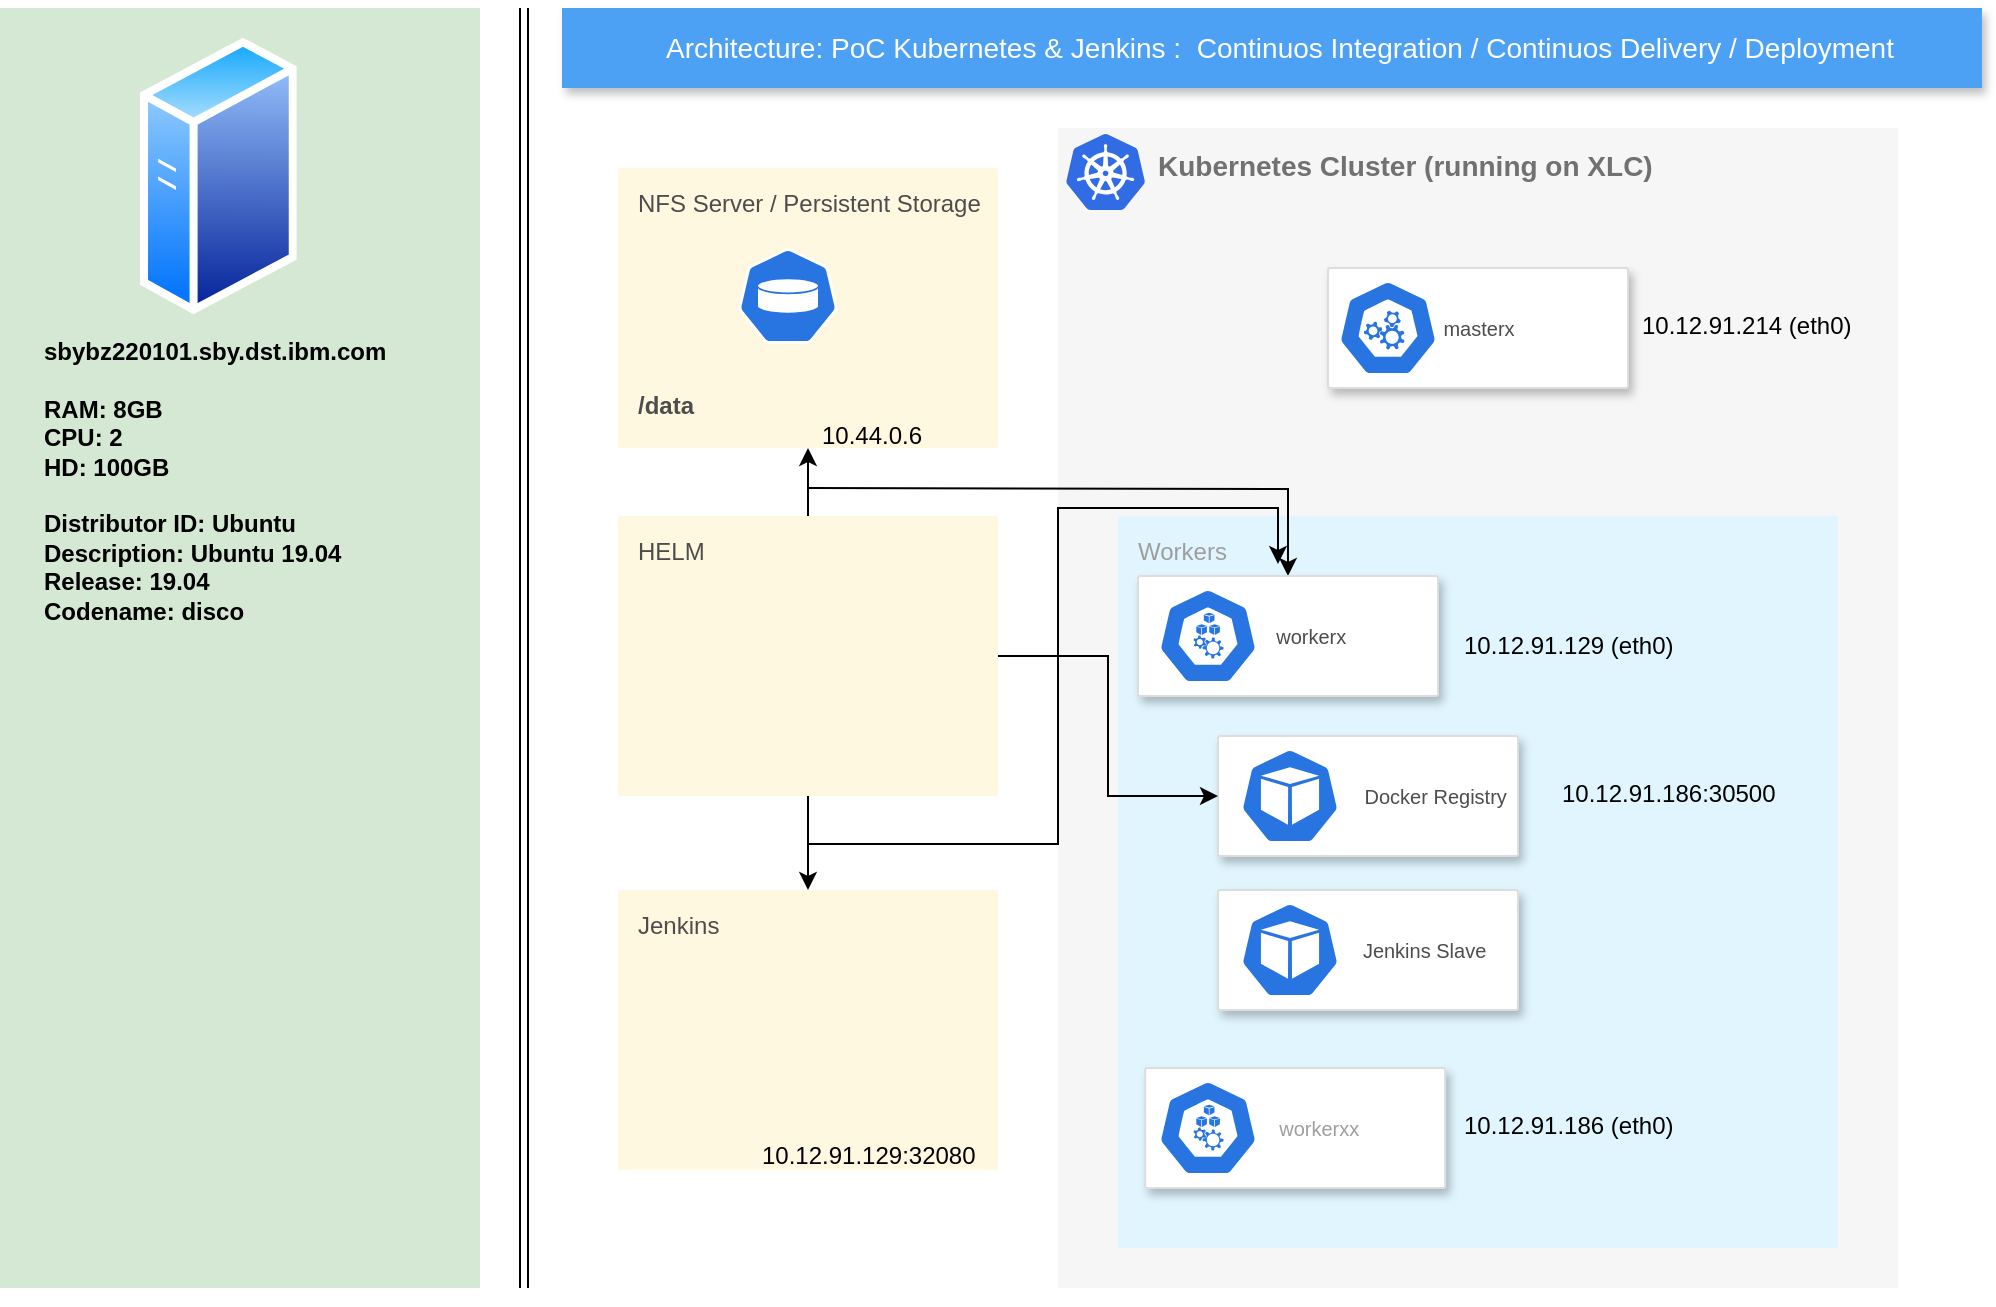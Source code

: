 <mxfile version="13.6.6" type="github">
  <diagram id="f106602c-feb2-e66a-4537-3a34d633f6aa" name="Page-1">
    <mxGraphModel dx="1422" dy="741" grid="1" gridSize="10" guides="1" tooltips="1" connect="1" arrows="1" fold="1" page="1" pageScale="1" pageWidth="1169" pageHeight="827" background="#ffffff" math="0" shadow="0">
      <root>
        <mxCell id="0" />
        <mxCell id="1" parent="0" />
        <mxCell id="ZrYJ6lCHbDqSPWeXBW4n-755" value="" style="whiteSpace=wrap;html=1;shadow=0;fillColor=#D5E8D4;strokeColor=none;" vertex="1" parent="1">
          <mxGeometry x="80" y="40" width="240" height="640" as="geometry" />
        </mxCell>
        <mxCell id="14" value="&lt;b&gt;Kubernetes Cluster (running on XLC)&lt;/b&gt;" style="fillColor=#F6F6F6;strokeColor=none;shadow=0;gradientColor=none;fontSize=14;align=left;spacing=10;fontColor=#717171;9E9E9E;verticalAlign=top;spacingTop=-4;fontStyle=0;spacingLeft=40;html=1;" parent="1" vertex="1">
          <mxGeometry x="609" y="100" width="420" height="580" as="geometry" />
        </mxCell>
        <mxCell id="711" value="Workers&lt;br&gt;" style="rounded=1;absoluteArcSize=1;arcSize=2;html=1;strokeColor=none;gradientColor=none;shadow=0;dashed=0;strokeColor=none;fontSize=12;fontColor=#9E9E9E;align=left;verticalAlign=top;spacing=10;spacingTop=-4;fillColor=#E1F5FE;" parent="1" vertex="1">
          <mxGeometry x="639" y="294" width="360" height="366" as="geometry" />
        </mxCell>
        <mxCell id="ZrYJ6lCHbDqSPWeXBW4n-738" style="edgeStyle=orthogonalEdgeStyle;rounded=0;orthogonalLoop=1;jettySize=auto;html=1;entryX=0.5;entryY=0;entryDx=0;entryDy=0;" edge="1" parent="1" target="697">
          <mxGeometry relative="1" as="geometry">
            <mxPoint x="484" y="280" as="sourcePoint" />
          </mxGeometry>
        </mxCell>
        <mxCell id="705" value="&lt;font color=&quot;#4d4d4d&quot;&gt;NFS Server / Persistent Storage&lt;/font&gt;&lt;br&gt;&lt;br&gt;&lt;br&gt;&lt;br&gt;&lt;br&gt;&lt;br&gt;&lt;br&gt;&lt;b&gt;&lt;font color=&quot;#4d4d4d&quot;&gt;/data&lt;/font&gt;&lt;/b&gt;" style="rounded=1;absoluteArcSize=1;arcSize=2;html=1;strokeColor=none;gradientColor=none;shadow=0;dashed=0;strokeColor=none;fontSize=12;fontColor=#9E9E9E;align=left;verticalAlign=top;spacing=10;spacingTop=-4;fillColor=#FFF8E1;" parent="1" vertex="1">
          <mxGeometry x="389" y="120" width="190" height="140" as="geometry" />
        </mxCell>
        <mxCell id="2" value="Architecture: PoC Kubernetes &amp;amp; Jenkins :&amp;nbsp; Continuos Integration / Continuos Delivery / Deployment" style="fillColor=#4DA1F5;strokeColor=none;shadow=1;gradientColor=none;fontSize=14;align=left;spacingLeft=50;fontColor=#ffffff;html=1;" parent="1" vertex="1">
          <mxGeometry x="361" y="40" width="710" height="40" as="geometry" />
        </mxCell>
        <mxCell id="697" value="&lt;font color=&quot;#4d4d4d&quot;&gt;&amp;nbsp; &amp;nbsp; &amp;nbsp; &amp;nbsp; workerx&lt;/font&gt;" style="strokeColor=#dddddd;fillColor=#ffffff;shadow=1;strokeWidth=1;rounded=1;absoluteArcSize=1;arcSize=2;fontSize=10;fontColor=#9E9E9E;align=center;html=1;" parent="1" vertex="1">
          <mxGeometry x="649" y="324" width="150" height="60" as="geometry" />
        </mxCell>
        <mxCell id="699" value="&lt;font color=&quot;#4d4d4d&quot;&gt;masterx&lt;/font&gt;" style="strokeColor=#dddddd;fillColor=#ffffff;shadow=1;strokeWidth=1;rounded=1;absoluteArcSize=1;arcSize=2;fontSize=10;fontColor=#9E9E9E;align=center;html=1;" parent="1" vertex="1">
          <mxGeometry x="744" y="170" width="150" height="60" as="geometry" />
        </mxCell>
        <mxCell id="703" value="&amp;nbsp; &amp;nbsp; &amp;nbsp; &amp;nbsp; workerxx" style="strokeColor=#dddddd;fillColor=#ffffff;shadow=1;strokeWidth=1;rounded=1;absoluteArcSize=1;arcSize=2;fontSize=10;fontColor=#9E9E9E;align=center;html=1;" parent="1" vertex="1">
          <mxGeometry x="652.58" y="570" width="150" height="60" as="geometry" />
        </mxCell>
        <mxCell id="ZrYJ6lCHbDqSPWeXBW4n-719" value="" style="aspect=fixed;html=1;points=[];align=center;image;fontSize=12;image=img/lib/mscae/Kubernetes.svg;" vertex="1" parent="1">
          <mxGeometry x="613" y="103" width="39.58" height="38" as="geometry" />
        </mxCell>
        <mxCell id="ZrYJ6lCHbDqSPWeXBW4n-723" value="" style="html=1;dashed=0;whitespace=wrap;fillColor=#2875E2;strokeColor=#ffffff;points=[[0.005,0.63,0],[0.1,0.2,0],[0.9,0.2,0],[0.5,0,0],[0.995,0.63,0],[0.72,0.99,0],[0.5,1,0],[0.28,0.99,0]];shape=mxgraph.kubernetes.icon;prIcon=master" vertex="1" parent="1">
          <mxGeometry x="749" y="176" width="50" height="48" as="geometry" />
        </mxCell>
        <mxCell id="ZrYJ6lCHbDqSPWeXBW4n-724" value="" style="html=1;dashed=0;whitespace=wrap;fillColor=#2875E2;strokeColor=#ffffff;points=[[0.005,0.63,0],[0.1,0.2,0],[0.9,0.2,0],[0.5,0,0],[0.995,0.63,0],[0.72,0.99,0],[0.5,1,0],[0.28,0.99,0]];shape=mxgraph.kubernetes.icon;prIcon=node" vertex="1" parent="1">
          <mxGeometry x="659" y="330" width="50" height="48" as="geometry" />
        </mxCell>
        <mxCell id="ZrYJ6lCHbDqSPWeXBW4n-727" value="" style="html=1;dashed=0;whitespace=wrap;fillColor=#2875E2;strokeColor=#ffffff;points=[[0.005,0.63,0],[0.1,0.2,0],[0.9,0.2,0],[0.5,0,0],[0.995,0.63,0],[0.72,0.99,0],[0.5,1,0],[0.28,0.99,0]];shape=mxgraph.kubernetes.icon;prIcon=node" vertex="1" parent="1">
          <mxGeometry x="659" y="576" width="50" height="48" as="geometry" />
        </mxCell>
        <mxCell id="ZrYJ6lCHbDqSPWeXBW4n-728" style="edgeStyle=orthogonalEdgeStyle;rounded=0;orthogonalLoop=1;jettySize=auto;html=1;exitX=0.5;exitY=1;exitDx=0;exitDy=0;" edge="1" parent="1" source="14" target="14">
          <mxGeometry relative="1" as="geometry" />
        </mxCell>
        <mxCell id="ZrYJ6lCHbDqSPWeXBW4n-729" value="" style="html=1;dashed=0;whitespace=wrap;fillColor=#2875E2;strokeColor=#ffffff;points=[[0.005,0.63,0],[0.1,0.2,0],[0.9,0.2,0],[0.5,0,0],[0.995,0.63,0],[0.72,0.99,0],[0.5,1,0],[0.28,0.99,0]];shape=mxgraph.kubernetes.icon;prIcon=pv" vertex="1" parent="1">
          <mxGeometry x="449" y="160" width="50" height="48" as="geometry" />
        </mxCell>
        <mxCell id="ZrYJ6lCHbDqSPWeXBW4n-731" value="&amp;nbsp; &amp;nbsp; &amp;nbsp; &amp;nbsp; &amp;nbsp; &amp;nbsp; &amp;nbsp; &amp;nbsp; &amp;nbsp; &amp;nbsp; &amp;nbsp; &amp;nbsp;&lt;font color=&quot;#4d4d4d&quot;&gt; Docker Registry&lt;/font&gt;" style="strokeColor=#dddddd;fillColor=#ffffff;shadow=1;strokeWidth=1;rounded=1;absoluteArcSize=1;arcSize=2;fontSize=10;fontColor=#9E9E9E;align=center;html=1;" vertex="1" parent="1">
          <mxGeometry x="689" y="404" width="150" height="60" as="geometry" />
        </mxCell>
        <mxCell id="ZrYJ6lCHbDqSPWeXBW4n-730" value="" style="html=1;dashed=0;whitespace=wrap;fillColor=#2875E2;strokeColor=#ffffff;points=[[0.005,0.63,0],[0.1,0.2,0],[0.9,0.2,0],[0.5,0,0],[0.995,0.63,0],[0.72,0.99,0],[0.5,1,0],[0.28,0.99,0]];shape=mxgraph.kubernetes.icon;prIcon=pod" vertex="1" parent="1">
          <mxGeometry x="700" y="410" width="50" height="48" as="geometry" />
        </mxCell>
        <mxCell id="ZrYJ6lCHbDqSPWeXBW4n-735" style="edgeStyle=orthogonalEdgeStyle;rounded=0;orthogonalLoop=1;jettySize=auto;html=1;exitX=1;exitY=0.5;exitDx=0;exitDy=0;entryX=0;entryY=0.5;entryDx=0;entryDy=0;" edge="1" parent="1" source="ZrYJ6lCHbDqSPWeXBW4n-734" target="ZrYJ6lCHbDqSPWeXBW4n-731">
          <mxGeometry relative="1" as="geometry" />
        </mxCell>
        <mxCell id="ZrYJ6lCHbDqSPWeXBW4n-737" style="edgeStyle=orthogonalEdgeStyle;rounded=0;orthogonalLoop=1;jettySize=auto;html=1;exitX=0.5;exitY=0;exitDx=0;exitDy=0;entryX=0.5;entryY=1;entryDx=0;entryDy=0;" edge="1" parent="1" source="ZrYJ6lCHbDqSPWeXBW4n-734" target="705">
          <mxGeometry relative="1" as="geometry" />
        </mxCell>
        <mxCell id="ZrYJ6lCHbDqSPWeXBW4n-742" style="edgeStyle=orthogonalEdgeStyle;rounded=0;orthogonalLoop=1;jettySize=auto;html=1;exitX=0.5;exitY=1;exitDx=0;exitDy=0;entryX=0.5;entryY=0;entryDx=0;entryDy=0;" edge="1" parent="1" source="ZrYJ6lCHbDqSPWeXBW4n-734" target="ZrYJ6lCHbDqSPWeXBW4n-739">
          <mxGeometry relative="1" as="geometry" />
        </mxCell>
        <mxCell id="ZrYJ6lCHbDqSPWeXBW4n-744" style="edgeStyle=orthogonalEdgeStyle;rounded=0;orthogonalLoop=1;jettySize=auto;html=1;" edge="1" parent="1">
          <mxGeometry relative="1" as="geometry">
            <mxPoint x="719" y="318" as="targetPoint" />
            <mxPoint x="484" y="458" as="sourcePoint" />
            <Array as="points">
              <mxPoint x="609" y="458" />
              <mxPoint x="609" y="290" />
              <mxPoint x="719" y="290" />
            </Array>
          </mxGeometry>
        </mxCell>
        <mxCell id="ZrYJ6lCHbDqSPWeXBW4n-734" value="&lt;font color=&quot;#4d4d4d&quot;&gt;HELM&lt;/font&gt;" style="rounded=1;absoluteArcSize=1;arcSize=2;html=1;strokeColor=none;gradientColor=none;shadow=0;dashed=0;strokeColor=none;fontSize=12;fontColor=#9E9E9E;align=left;verticalAlign=top;spacing=10;spacingTop=-4;fillColor=#FFF8E1;" vertex="1" parent="1">
          <mxGeometry x="389" y="294" width="190" height="140" as="geometry" />
        </mxCell>
        <mxCell id="ZrYJ6lCHbDqSPWeXBW4n-736" value="" style="shape=image;html=1;verticalAlign=top;verticalLabelPosition=bottom;labelBackgroundColor=#ffffff;imageAspect=0;aspect=fixed;image=https://cdn4.iconfinder.com/data/icons/logos-brands-5/24/kubernetes-128.png" vertex="1" parent="1">
          <mxGeometry x="444" y="330" width="60" height="60" as="geometry" />
        </mxCell>
        <mxCell id="ZrYJ6lCHbDqSPWeXBW4n-739" value="&lt;font color=&quot;#4d4d4d&quot;&gt;Jenkins&lt;/font&gt;" style="rounded=1;absoluteArcSize=1;arcSize=2;html=1;strokeColor=none;gradientColor=none;shadow=0;dashed=0;strokeColor=none;fontSize=12;fontColor=#9E9E9E;align=left;verticalAlign=top;spacing=10;spacingTop=-4;fillColor=#FFF8E1;" vertex="1" parent="1">
          <mxGeometry x="389" y="481" width="190" height="140" as="geometry" />
        </mxCell>
        <mxCell id="ZrYJ6lCHbDqSPWeXBW4n-741" value="" style="shape=image;html=1;verticalAlign=top;verticalLabelPosition=bottom;labelBackgroundColor=#ffffff;imageAspect=0;aspect=fixed;image=https://cdn4.iconfinder.com/data/icons/logos-brands-5/24/jenkins-128.png" vertex="1" parent="1">
          <mxGeometry x="434" y="513" width="80" height="80" as="geometry" />
        </mxCell>
        <mxCell id="ZrYJ6lCHbDqSPWeXBW4n-745" value="&amp;nbsp; &amp;nbsp; &amp;nbsp; &amp;nbsp; &amp;nbsp; &amp;nbsp; &amp;nbsp; &amp;nbsp; &amp;nbsp; &amp;nbsp; &lt;font color=&quot;#4d4d4d&quot;&gt;Jenkins Slave&lt;/font&gt;" style="strokeColor=#dddddd;fillColor=#ffffff;shadow=1;strokeWidth=1;rounded=1;absoluteArcSize=1;arcSize=2;fontSize=10;fontColor=#9E9E9E;align=center;html=1;" vertex="1" parent="1">
          <mxGeometry x="689" y="481" width="150" height="60" as="geometry" />
        </mxCell>
        <mxCell id="ZrYJ6lCHbDqSPWeXBW4n-746" value="" style="html=1;dashed=0;whitespace=wrap;fillColor=#2875E2;strokeColor=#ffffff;points=[[0.005,0.63,0],[0.1,0.2,0],[0.9,0.2,0],[0.5,0,0],[0.995,0.63,0],[0.72,0.99,0],[0.5,1,0],[0.28,0.99,0]];shape=mxgraph.kubernetes.icon;prIcon=pod" vertex="1" parent="1">
          <mxGeometry x="700" y="487" width="50" height="48" as="geometry" />
        </mxCell>
        <UserObject label="10.12.91.186:30500" link="10.12.91.186:30500" id="ZrYJ6lCHbDqSPWeXBW4n-749">
          <mxCell style="text;whiteSpace=wrap;html=1;" vertex="1" parent="1">
            <mxGeometry x="859" y="419" width="130" height="30" as="geometry" />
          </mxCell>
        </UserObject>
        <UserObject label="10.12.91.129:32080" link="10.12.91.129:32080" id="ZrYJ6lCHbDqSPWeXBW4n-750">
          <mxCell style="text;whiteSpace=wrap;html=1;" vertex="1" parent="1">
            <mxGeometry x="459" y="600" width="130" height="30" as="geometry" />
          </mxCell>
        </UserObject>
        <UserObject label="10.44.0.6" link="10.44.0.6" id="ZrYJ6lCHbDqSPWeXBW4n-751">
          <mxCell style="text;whiteSpace=wrap;html=1;" vertex="1" parent="1">
            <mxGeometry x="489" y="240" width="80" height="30" as="geometry" />
          </mxCell>
        </UserObject>
        <mxCell id="ZrYJ6lCHbDqSPWeXBW4n-752" value="" style="aspect=fixed;perimeter=ellipsePerimeter;html=1;align=center;shadow=0;dashed=0;spacingTop=3;image;image=img/lib/active_directory/generic_server.svg;" vertex="1" parent="1">
          <mxGeometry x="150" y="54" width="78.4" height="140" as="geometry" />
        </mxCell>
        <UserObject label="sbybz220101.sby.dst.ibm.com&lt;br&gt;&lt;br&gt;RAM: 8GB&lt;br&gt;CPU: 2&lt;br&gt;HD: 100GB&lt;br&gt;&lt;br&gt;&lt;div&gt;Distributor ID:&lt;span&gt;	&lt;/span&gt;Ubuntu&lt;/div&gt;&lt;div&gt;Description:&lt;span&gt;	&lt;/span&gt;Ubuntu 19.04&lt;/div&gt;&lt;div&gt;Release:&lt;span&gt;	&lt;/span&gt;19.04&lt;/div&gt;&lt;div&gt;Codename:&lt;span&gt;	&lt;/span&gt;disco&lt;/div&gt;&lt;div&gt;&lt;br&gt;&lt;/div&gt;" id="ZrYJ6lCHbDqSPWeXBW4n-753">
          <mxCell style="text;whiteSpace=wrap;html=1;shadow=0;fontStyle=1" vertex="1" parent="1">
            <mxGeometry x="100" y="198" width="190" height="192" as="geometry" />
          </mxCell>
        </UserObject>
        <mxCell id="ZrYJ6lCHbDqSPWeXBW4n-757" style="edgeStyle=none;shape=link;rounded=0;orthogonalLoop=1;jettySize=auto;html=1;exitX=1;exitY=0;exitDx=0;exitDy=0;entryX=1;entryY=1;entryDx=0;entryDy=0;" edge="1" parent="1">
          <mxGeometry relative="1" as="geometry">
            <mxPoint x="342" y="40" as="sourcePoint" />
            <mxPoint x="342" y="680" as="targetPoint" />
          </mxGeometry>
        </mxCell>
        <mxCell id="ZrYJ6lCHbDqSPWeXBW4n-759" value="10.12.91.214 (eth0)" style="text;whiteSpace=wrap;html=1;" vertex="1" parent="1">
          <mxGeometry x="899" y="185" width="130" height="30" as="geometry" />
        </mxCell>
        <mxCell id="ZrYJ6lCHbDqSPWeXBW4n-760" value="10.12.91.186 (eth0)" style="text;whiteSpace=wrap;html=1;" vertex="1" parent="1">
          <mxGeometry x="810" y="585" width="130" height="30" as="geometry" />
        </mxCell>
        <mxCell id="ZrYJ6lCHbDqSPWeXBW4n-761" value="10.12.91.129 (eth0)" style="text;whiteSpace=wrap;html=1;" vertex="1" parent="1">
          <mxGeometry x="810" y="345" width="130" height="30" as="geometry" />
        </mxCell>
      </root>
    </mxGraphModel>
  </diagram>
</mxfile>
